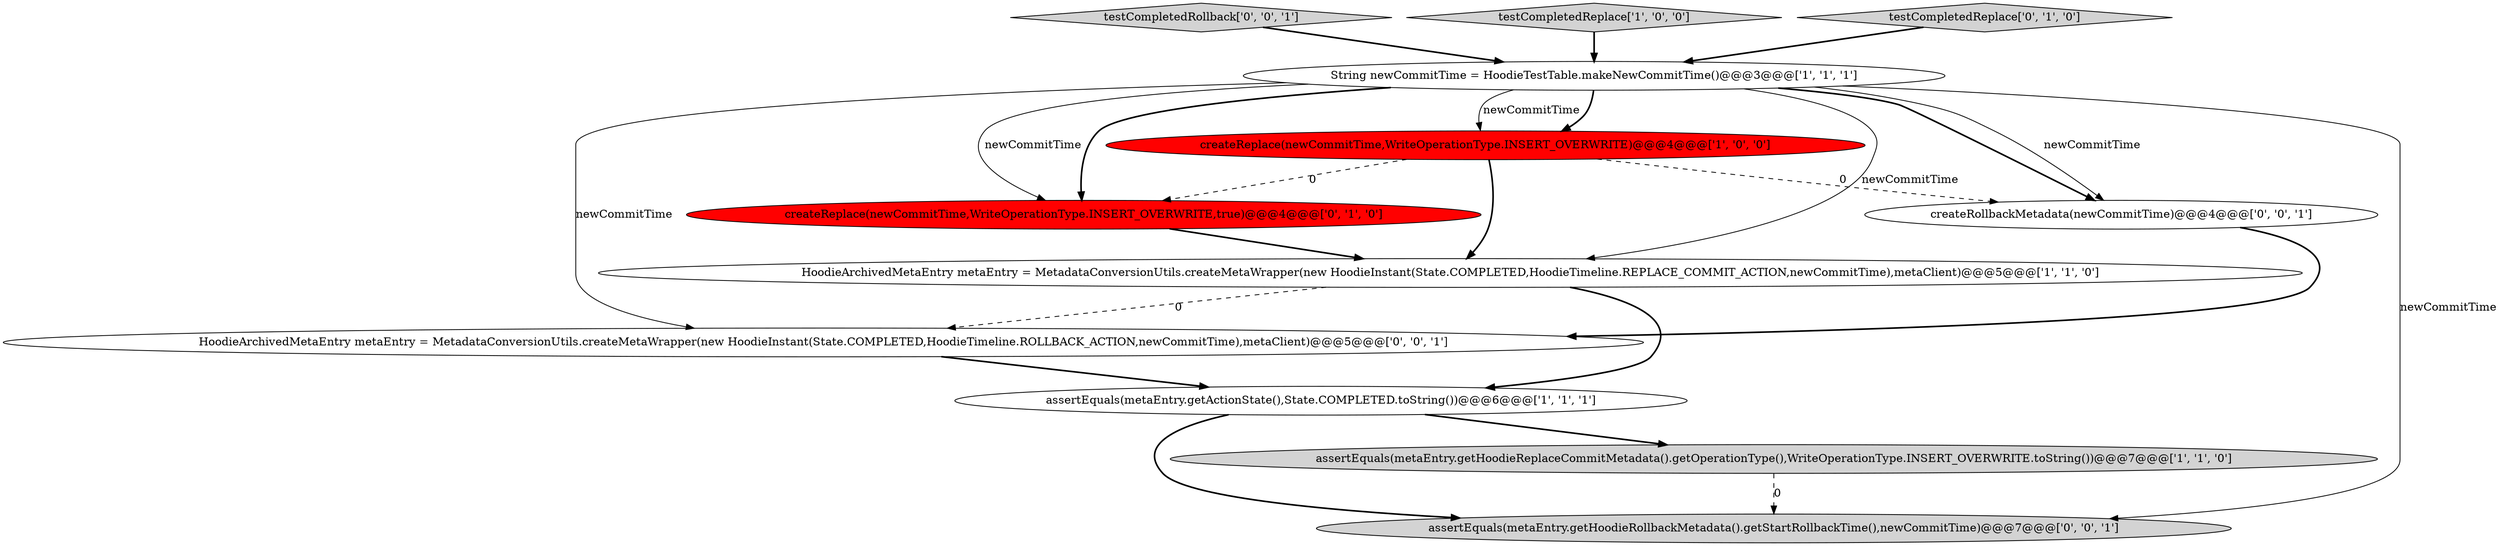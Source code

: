 digraph {
5 [style = filled, label = "assertEquals(metaEntry.getHoodieReplaceCommitMetadata().getOperationType(),WriteOperationType.INSERT_OVERWRITE.toString())@@@7@@@['1', '1', '0']", fillcolor = lightgray, shape = ellipse image = "AAA0AAABBB1BBB"];
11 [style = filled, label = "testCompletedRollback['0', '0', '1']", fillcolor = lightgray, shape = diamond image = "AAA0AAABBB3BBB"];
9 [style = filled, label = "createRollbackMetadata(newCommitTime)@@@4@@@['0', '0', '1']", fillcolor = white, shape = ellipse image = "AAA0AAABBB3BBB"];
3 [style = filled, label = "testCompletedReplace['1', '0', '0']", fillcolor = lightgray, shape = diamond image = "AAA0AAABBB1BBB"];
2 [style = filled, label = "createReplace(newCommitTime,WriteOperationType.INSERT_OVERWRITE)@@@4@@@['1', '0', '0']", fillcolor = red, shape = ellipse image = "AAA1AAABBB1BBB"];
8 [style = filled, label = "HoodieArchivedMetaEntry metaEntry = MetadataConversionUtils.createMetaWrapper(new HoodieInstant(State.COMPLETED,HoodieTimeline.ROLLBACK_ACTION,newCommitTime),metaClient)@@@5@@@['0', '0', '1']", fillcolor = white, shape = ellipse image = "AAA0AAABBB3BBB"];
1 [style = filled, label = "HoodieArchivedMetaEntry metaEntry = MetadataConversionUtils.createMetaWrapper(new HoodieInstant(State.COMPLETED,HoodieTimeline.REPLACE_COMMIT_ACTION,newCommitTime),metaClient)@@@5@@@['1', '1', '0']", fillcolor = white, shape = ellipse image = "AAA0AAABBB1BBB"];
10 [style = filled, label = "assertEquals(metaEntry.getHoodieRollbackMetadata().getStartRollbackTime(),newCommitTime)@@@7@@@['0', '0', '1']", fillcolor = lightgray, shape = ellipse image = "AAA0AAABBB3BBB"];
4 [style = filled, label = "String newCommitTime = HoodieTestTable.makeNewCommitTime()@@@3@@@['1', '1', '1']", fillcolor = white, shape = ellipse image = "AAA0AAABBB1BBB"];
6 [style = filled, label = "createReplace(newCommitTime,WriteOperationType.INSERT_OVERWRITE,true)@@@4@@@['0', '1', '0']", fillcolor = red, shape = ellipse image = "AAA1AAABBB2BBB"];
0 [style = filled, label = "assertEquals(metaEntry.getActionState(),State.COMPLETED.toString())@@@6@@@['1', '1', '1']", fillcolor = white, shape = ellipse image = "AAA0AAABBB1BBB"];
7 [style = filled, label = "testCompletedReplace['0', '1', '0']", fillcolor = lightgray, shape = diamond image = "AAA0AAABBB2BBB"];
4->9 [style = bold, label=""];
4->6 [style = bold, label=""];
2->1 [style = bold, label=""];
11->4 [style = bold, label=""];
4->8 [style = solid, label="newCommitTime"];
4->2 [style = bold, label=""];
1->0 [style = bold, label=""];
7->4 [style = bold, label=""];
9->8 [style = bold, label=""];
3->4 [style = bold, label=""];
4->10 [style = solid, label="newCommitTime"];
4->1 [style = solid, label="newCommitTime"];
8->0 [style = bold, label=""];
6->1 [style = bold, label=""];
0->10 [style = bold, label=""];
4->9 [style = solid, label="newCommitTime"];
5->10 [style = dashed, label="0"];
2->9 [style = dashed, label="0"];
2->6 [style = dashed, label="0"];
1->8 [style = dashed, label="0"];
4->6 [style = solid, label="newCommitTime"];
4->2 [style = solid, label="newCommitTime"];
0->5 [style = bold, label=""];
}
